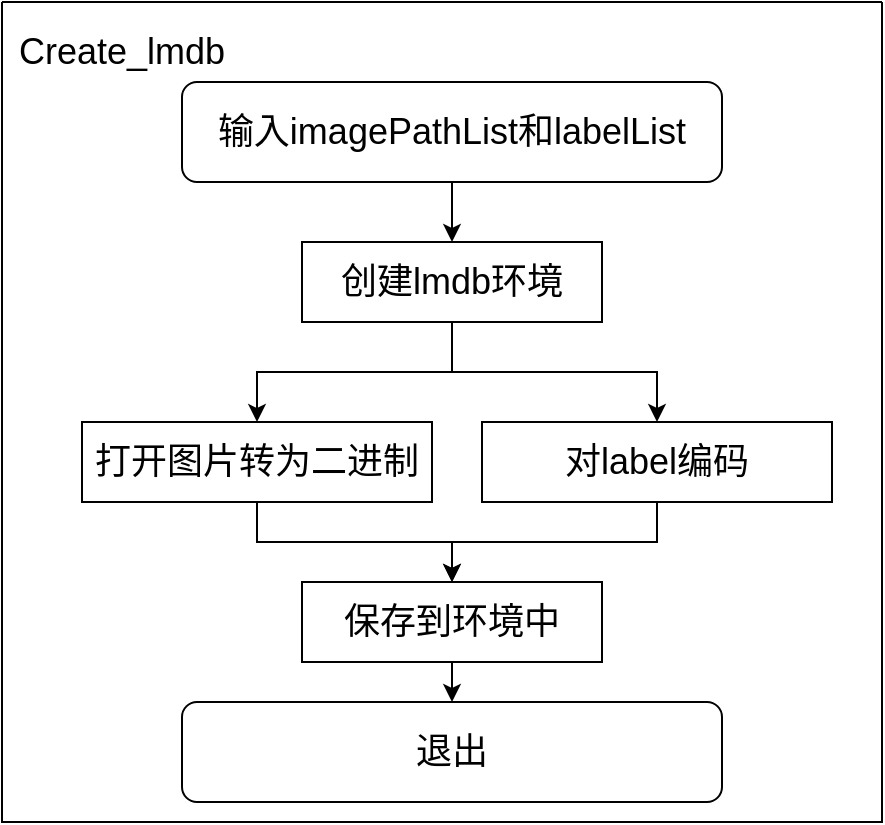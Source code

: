 <mxfile version="21.3.0" type="github">
  <diagram name="第 1 页" id="flxeHFiMI6RajaHXVNcw">
    <mxGraphModel dx="552" dy="453" grid="1" gridSize="10" guides="1" tooltips="1" connect="1" arrows="1" fold="1" page="1" pageScale="1" pageWidth="827" pageHeight="1169" math="0" shadow="0">
      <root>
        <mxCell id="0" />
        <mxCell id="1" parent="0" />
        <mxCell id="4OqEagSRGDBbxtE2zMls-7" value="" style="swimlane;startSize=0;" vertex="1" parent="1">
          <mxGeometry x="320" y="450" width="440" height="410" as="geometry" />
        </mxCell>
        <mxCell id="4OqEagSRGDBbxtE2zMls-9" value="" style="edgeStyle=orthogonalEdgeStyle;rounded=0;orthogonalLoop=1;jettySize=auto;html=1;" edge="1" parent="4OqEagSRGDBbxtE2zMls-7" source="4OqEagSRGDBbxtE2zMls-6" target="4OqEagSRGDBbxtE2zMls-3">
          <mxGeometry relative="1" as="geometry" />
        </mxCell>
        <mxCell id="4OqEagSRGDBbxtE2zMls-6" value="&lt;font style=&quot;font-size: 18px;&quot;&gt;输入imagePathList和labelList&lt;/font&gt;" style="rounded=1;whiteSpace=wrap;html=1;" vertex="1" parent="4OqEagSRGDBbxtE2zMls-7">
          <mxGeometry x="90" y="40" width="270" height="50" as="geometry" />
        </mxCell>
        <mxCell id="4OqEagSRGDBbxtE2zMls-3" value="&lt;font style=&quot;font-size: 18px;&quot;&gt;创建lmdb环境&lt;/font&gt;" style="rounded=0;whiteSpace=wrap;html=1;" vertex="1" parent="4OqEagSRGDBbxtE2zMls-7">
          <mxGeometry x="150" y="120" width="150" height="40" as="geometry" />
        </mxCell>
        <mxCell id="4OqEagSRGDBbxtE2zMls-22" style="edgeStyle=orthogonalEdgeStyle;rounded=0;orthogonalLoop=1;jettySize=auto;html=1;exitX=0.5;exitY=1;exitDx=0;exitDy=0;entryX=0.5;entryY=0;entryDx=0;entryDy=0;" edge="1" parent="4OqEagSRGDBbxtE2zMls-7" source="4OqEagSRGDBbxtE2zMls-4" target="4OqEagSRGDBbxtE2zMls-21">
          <mxGeometry relative="1" as="geometry" />
        </mxCell>
        <mxCell id="4OqEagSRGDBbxtE2zMls-4" value="&lt;font style=&quot;font-size: 18px;&quot;&gt;打开图片转为二进制&lt;/font&gt;" style="rounded=0;whiteSpace=wrap;html=1;" vertex="1" parent="4OqEagSRGDBbxtE2zMls-7">
          <mxGeometry x="40" y="210" width="175" height="40" as="geometry" />
        </mxCell>
        <mxCell id="4OqEagSRGDBbxtE2zMls-5" value="" style="edgeStyle=orthogonalEdgeStyle;rounded=0;orthogonalLoop=1;jettySize=auto;html=1;" edge="1" parent="4OqEagSRGDBbxtE2zMls-7" source="4OqEagSRGDBbxtE2zMls-3" target="4OqEagSRGDBbxtE2zMls-4">
          <mxGeometry relative="1" as="geometry" />
        </mxCell>
        <mxCell id="4OqEagSRGDBbxtE2zMls-8" value="&lt;font style=&quot;font-size: 18px;&quot;&gt;Create_lmdb&lt;/font&gt;" style="text;html=1;strokeColor=none;fillColor=none;align=center;verticalAlign=middle;whiteSpace=wrap;rounded=0;" vertex="1" parent="4OqEagSRGDBbxtE2zMls-7">
          <mxGeometry x="30" y="10" width="60" height="30" as="geometry" />
        </mxCell>
        <mxCell id="4OqEagSRGDBbxtE2zMls-25" value="" style="edgeStyle=orthogonalEdgeStyle;rounded=0;orthogonalLoop=1;jettySize=auto;html=1;" edge="1" parent="4OqEagSRGDBbxtE2zMls-7" source="4OqEagSRGDBbxtE2zMls-17" target="4OqEagSRGDBbxtE2zMls-21">
          <mxGeometry relative="1" as="geometry" />
        </mxCell>
        <mxCell id="4OqEagSRGDBbxtE2zMls-17" value="&lt;font style=&quot;font-size: 18px;&quot;&gt;对label编码&lt;/font&gt;" style="rounded=0;whiteSpace=wrap;html=1;" vertex="1" parent="4OqEagSRGDBbxtE2zMls-7">
          <mxGeometry x="240" y="210" width="175" height="40" as="geometry" />
        </mxCell>
        <mxCell id="4OqEagSRGDBbxtE2zMls-18" value="" style="edgeStyle=orthogonalEdgeStyle;rounded=0;orthogonalLoop=1;jettySize=auto;html=1;entryX=0.5;entryY=0;entryDx=0;entryDy=0;exitX=0.5;exitY=1;exitDx=0;exitDy=0;" edge="1" parent="4OqEagSRGDBbxtE2zMls-7" source="4OqEagSRGDBbxtE2zMls-3" target="4OqEagSRGDBbxtE2zMls-17">
          <mxGeometry relative="1" as="geometry">
            <mxPoint x="235" y="170" as="sourcePoint" />
            <mxPoint x="148" y="220" as="targetPoint" />
          </mxGeometry>
        </mxCell>
        <mxCell id="4OqEagSRGDBbxtE2zMls-27" style="edgeStyle=orthogonalEdgeStyle;rounded=0;orthogonalLoop=1;jettySize=auto;html=1;exitX=0.5;exitY=1;exitDx=0;exitDy=0;entryX=0.5;entryY=0;entryDx=0;entryDy=0;" edge="1" parent="4OqEagSRGDBbxtE2zMls-7" source="4OqEagSRGDBbxtE2zMls-21" target="4OqEagSRGDBbxtE2zMls-26">
          <mxGeometry relative="1" as="geometry" />
        </mxCell>
        <mxCell id="4OqEagSRGDBbxtE2zMls-21" value="&lt;font style=&quot;font-size: 18px;&quot;&gt;保存到环境中&lt;/font&gt;" style="rounded=0;whiteSpace=wrap;html=1;" vertex="1" parent="4OqEagSRGDBbxtE2zMls-7">
          <mxGeometry x="150" y="290" width="150" height="40" as="geometry" />
        </mxCell>
        <mxCell id="4OqEagSRGDBbxtE2zMls-26" value="&lt;font style=&quot;font-size: 18px;&quot;&gt;退出&lt;/font&gt;" style="rounded=1;whiteSpace=wrap;html=1;" vertex="1" parent="4OqEagSRGDBbxtE2zMls-7">
          <mxGeometry x="90" y="350" width="270" height="50" as="geometry" />
        </mxCell>
      </root>
    </mxGraphModel>
  </diagram>
</mxfile>
